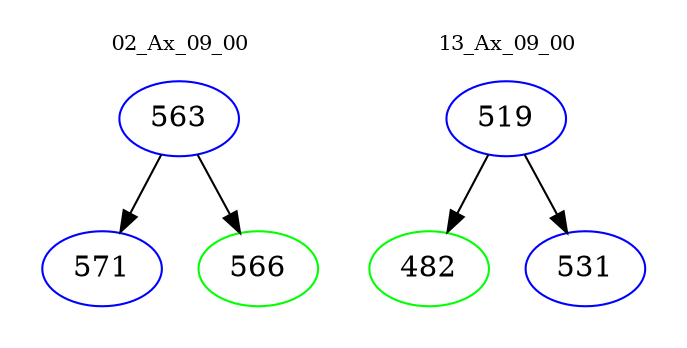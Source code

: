 digraph{
subgraph cluster_0 {
color = white
label = "02_Ax_09_00";
fontsize=10;
T0_563 [label="563", color="blue"]
T0_563 -> T0_571 [color="black"]
T0_571 [label="571", color="blue"]
T0_563 -> T0_566 [color="black"]
T0_566 [label="566", color="green"]
}
subgraph cluster_1 {
color = white
label = "13_Ax_09_00";
fontsize=10;
T1_519 [label="519", color="blue"]
T1_519 -> T1_482 [color="black"]
T1_482 [label="482", color="green"]
T1_519 -> T1_531 [color="black"]
T1_531 [label="531", color="blue"]
}
}
